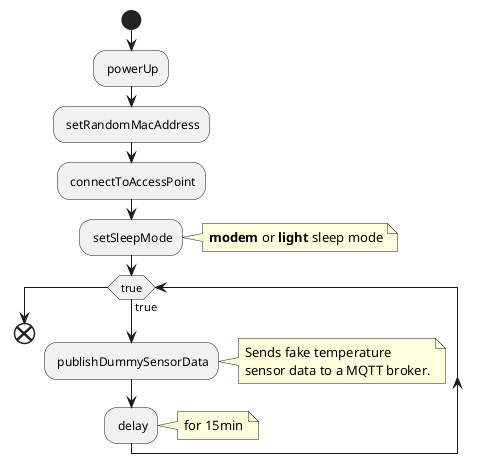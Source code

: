 @startuml
start

: powerUp;
: setRandomMacAddress;
: connectToAccessPoint;
: setSleepMode;
note right
**modem** or **light** sleep mode
end note

while (true) is (true)
    : publishDummySensorData;
    note right
        Sends fake temperature 
        sensor data to a MQTT broker.
    end note
    : delay;
    note right
        for 15min
    end note
endwhile

end
@enduml